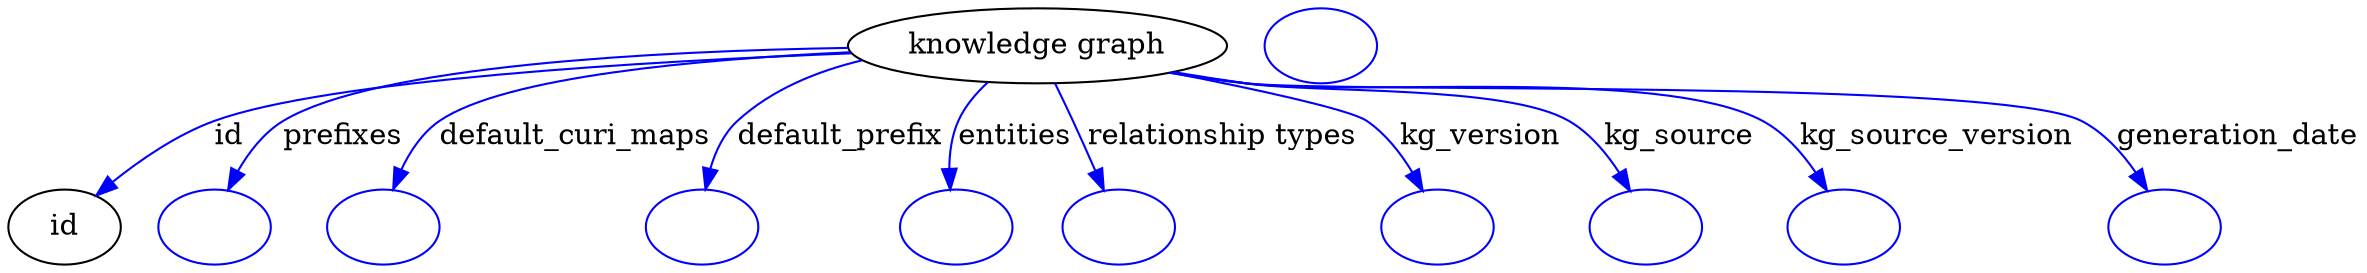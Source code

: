 digraph {
	graph [bb="0,0,942.4,122"];
	node [label="\N"];
	"knowledge graph"	 [height=0.5,
		label="knowledge graph",
		pos="428,104",
		width=1.9793];
	id	 [height=0.5,
		pos="27,18",
		width=0.75];
	"knowledge graph" -> id	 [color=blue,
		label=id,
		lp="112.44,61",
		pos="e,44.023,32.002 358.34,99.876 277.99,94.478 151.14,83.804 106.11,68 86.63,61.164 66.999,48.796 52.165,38.072",
		style=solid];
	prefixes	 [color=blue,
		height=0.5,
		label="",
		pos="99,18",
		width=0.75];
	"knowledge graph" -> prefixes	 [color=blue,
		label=prefixes,
		lp="158.16,61",
		pos="e,107.02,35.287 357.24,101.67 282.99,98.123 172.07,89.335 135.68,68 126.06,62.365 118.23,53.114 112.31,44.091",
		style=solid];
	default_curi_maps	 [color=blue,
		height=0.5,
		label="",
		pos="171,18",
		width=0.75];
	"knowledge graph" -> default_curi_maps	 [color=blue,
		label=default_curi_maps,
		lp="247.09,61",
		pos="e,175.03,36.003 358.21,100.36 299.11,96.003 220.08,86.8 194.81,68 187.38,62.472 182.17,54.026 178.57,45.641",
		style=solid];
	default_prefix	 [color=blue,
		height=0.5,
		label="",
		pos="295,18",
		width=0.75];
	"knowledge graph" -> default_prefix	 [color=blue,
		label=default_prefix,
		lp="351.27,61",
		pos="e,296.88,36.365 373.53,92.253 347.8,85.719 320.72,77.085 311.47,68 305.51,62.148 301.7,54.1 299.28,46.171",
		style=solid];
	entities	 [color=blue,
		height=0.5,
		label="",
		pos="392,18",
		width=0.75];
	"knowledge graph" -> entities	 [color=blue,
		label=entities,
		lp="418.22,61",
		pos="e,391.5,36.236 409.56,86.385 404.9,80.937 400.41,74.616 397.57,68 394.69,61.316 393.1,53.687 392.25,46.436",
		style=solid];
	"relationship types"	 [color=blue,
		height=0.5,
		label="",
		pos="464,18",
		width=0.75];
	"knowledge graph" -> "relationship types"	 [color=blue,
		label="relationship types",
		lp="498.57,61",
		pos="e,456.62,35.624 435.63,85.762 440.57,73.974 447.08,58.422 452.62,45.189",
		style=solid];
	kg_version	 [color=blue,
		height=0.5,
		label="",
		pos="582,18",
		width=0.75];
	"knowledge graph" -> kg_version	 [color=blue,
		label=kg_version,
		lp="596.11,61",
		pos="e,575.38,35.603 482.47,92.327 510.36,85.545 540.77,76.653 552,68 559.89,61.92 566.15,53.126 570.86,44.603",
		style=solid];
	kg_source	 [color=blue,
		height=0.5,
		label="",
		pos="667,18",
		width=0.75];
	"knowledge graph" -> kg_source	 [color=blue,
		label=kg_source,
		lp="674.77,61",
		pos="e,658.88,35.68 480.38,91.615 489.56,89.616 499.04,87.661 508,86 562.32,75.929 583.78,96.691 631,68 640.32,62.334 647.93,53.246 653.71,\
44.361",
		style=solid];
	kg_source_version	 [color=blue,
		height=0.5,
		label="",
		pos="748,18",
		width=0.75];
	"knowledge graph" -> kg_source_version	 [color=blue,
		label=kg_source_version,
		lp="777.88,61",
		pos="e,738.95,35.449 479.45,91.378 488.9,89.357 498.72,87.456 508,86 552.09,79.087 668.69,89.116 708,68 718.24,62.499 726.79,53.148 733.32,\
44.011",
		style=solid];
	generation_date	 [color=blue,
		height=0.5,
		label="",
		pos="877,18",
		width=0.75];
	"knowledge graph" -> generation_date	 [color=blue,
		label=generation_date,
		lp="897.7,61",
		pos="e,867.69,35.123 478.55,91.292 488.27,89.228 498.41,87.333 508,86 580.08,75.978 769.9,100.54 835,68 845.87,62.567 855,52.918 861.94,\
43.536",
		style=solid];
	kg_id	 [color=blue,
		height=0.5,
		label="",
		pos="544,104",
		width=0.75];
}

